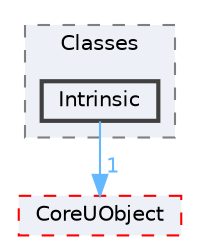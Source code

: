 digraph "Intrinsic"
{
 // INTERACTIVE_SVG=YES
 // LATEX_PDF_SIZE
  bgcolor="transparent";
  edge [fontname=Helvetica,fontsize=10,labelfontname=Helvetica,labelfontsize=10];
  node [fontname=Helvetica,fontsize=10,shape=box,height=0.2,width=0.4];
  compound=true
  subgraph clusterdir_0ed647eebe6ffcaa496d3842b7cec6ce {
    graph [ bgcolor="#edf0f7", pencolor="grey50", label="Classes", fontname=Helvetica,fontsize=10 style="filled,dashed", URL="dir_0ed647eebe6ffcaa496d3842b7cec6ce.html",tooltip=""]
  dir_61bde8277faf4002233b11d477ad685c [label="Intrinsic", fillcolor="#edf0f7", color="grey25", style="filled,bold", URL="dir_61bde8277faf4002233b11d477ad685c.html",tooltip=""];
  }
  dir_4c499e5e32e2b4479ad7e552df73eeae [label="CoreUObject", fillcolor="#edf0f7", color="red", style="filled,dashed", URL="dir_4c499e5e32e2b4479ad7e552df73eeae.html",tooltip=""];
  dir_61bde8277faf4002233b11d477ad685c->dir_4c499e5e32e2b4479ad7e552df73eeae [headlabel="1", labeldistance=1.5 headhref="dir_000532_000268.html" href="dir_000532_000268.html" color="steelblue1" fontcolor="steelblue1"];
}
